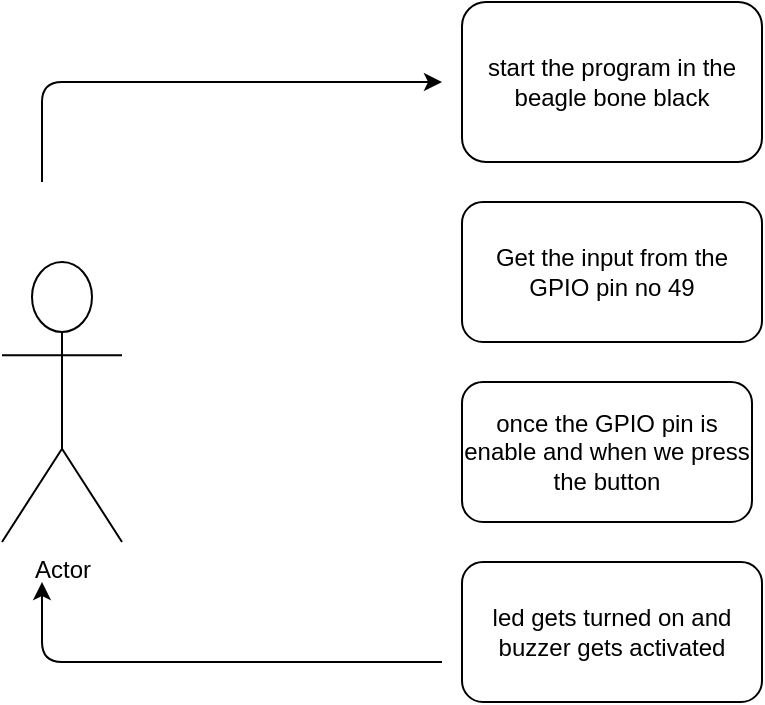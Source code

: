 <mxfile version="14.6.0" type="device"><diagram id="QRjZ7x1NmV6j5cuaFD7_" name="Page-1"><mxGraphModel dx="832" dy="440" grid="1" gridSize="10" guides="1" tooltips="1" connect="1" arrows="0" fold="1" page="1" pageScale="1" pageWidth="850" pageHeight="1100" math="0" shadow="0"><root><mxCell id="0"/><mxCell id="1" parent="0"/><mxCell id="oSr-i-NSmIEohFbLpNV3-1" value="Actor" style="shape=umlActor;verticalLabelPosition=bottom;verticalAlign=top;html=1;outlineConnect=0;" vertex="1" parent="1"><mxGeometry x="190" y="190" width="60" height="140" as="geometry"/></mxCell><mxCell id="oSr-i-NSmIEohFbLpNV3-2" value="" style="endArrow=classic;html=1;" edge="1" parent="1"><mxGeometry width="50" height="50" relative="1" as="geometry"><mxPoint x="210" y="150" as="sourcePoint"/><mxPoint x="410" y="100" as="targetPoint"/><Array as="points"><mxPoint x="210" y="100"/></Array></mxGeometry></mxCell><mxCell id="oSr-i-NSmIEohFbLpNV3-3" value="start the program in the beagle bone black" style="rounded=1;whiteSpace=wrap;html=1;" vertex="1" parent="1"><mxGeometry x="420" y="60" width="150" height="80" as="geometry"/></mxCell><mxCell id="oSr-i-NSmIEohFbLpNV3-4" value="Get the input from the GPIO pin no 49" style="rounded=1;whiteSpace=wrap;html=1;" vertex="1" parent="1"><mxGeometry x="420" y="160" width="150" height="70" as="geometry"/></mxCell><mxCell id="oSr-i-NSmIEohFbLpNV3-5" value="once the GPIO pin is enable and when we press the button" style="rounded=1;whiteSpace=wrap;html=1;" vertex="1" parent="1"><mxGeometry x="420" y="250" width="145" height="70" as="geometry"/></mxCell><mxCell id="oSr-i-NSmIEohFbLpNV3-6" value="led gets turned on and buzzer gets activated" style="rounded=1;whiteSpace=wrap;html=1;" vertex="1" parent="1"><mxGeometry x="420" y="340" width="150" height="70" as="geometry"/></mxCell><mxCell id="oSr-i-NSmIEohFbLpNV3-8" value="" style="endArrow=classic;html=1;" edge="1" parent="1"><mxGeometry width="50" height="50" relative="1" as="geometry"><mxPoint x="410" y="390" as="sourcePoint"/><mxPoint x="210" y="350" as="targetPoint"/><Array as="points"><mxPoint x="210" y="390"/></Array></mxGeometry></mxCell></root></mxGraphModel></diagram></mxfile>